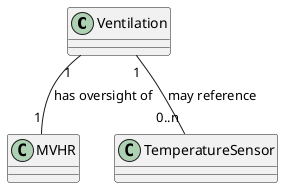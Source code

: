@startuml
'https://plantuml.com/class-diagram

class Ventilation {}

class MVHR {}

class TemperatureSensor{}

Ventilation "1"-- "1" MVHR: has oversight of
Ventilation "1"-- "0..n" TemperatureSensor: may reference

@enduml